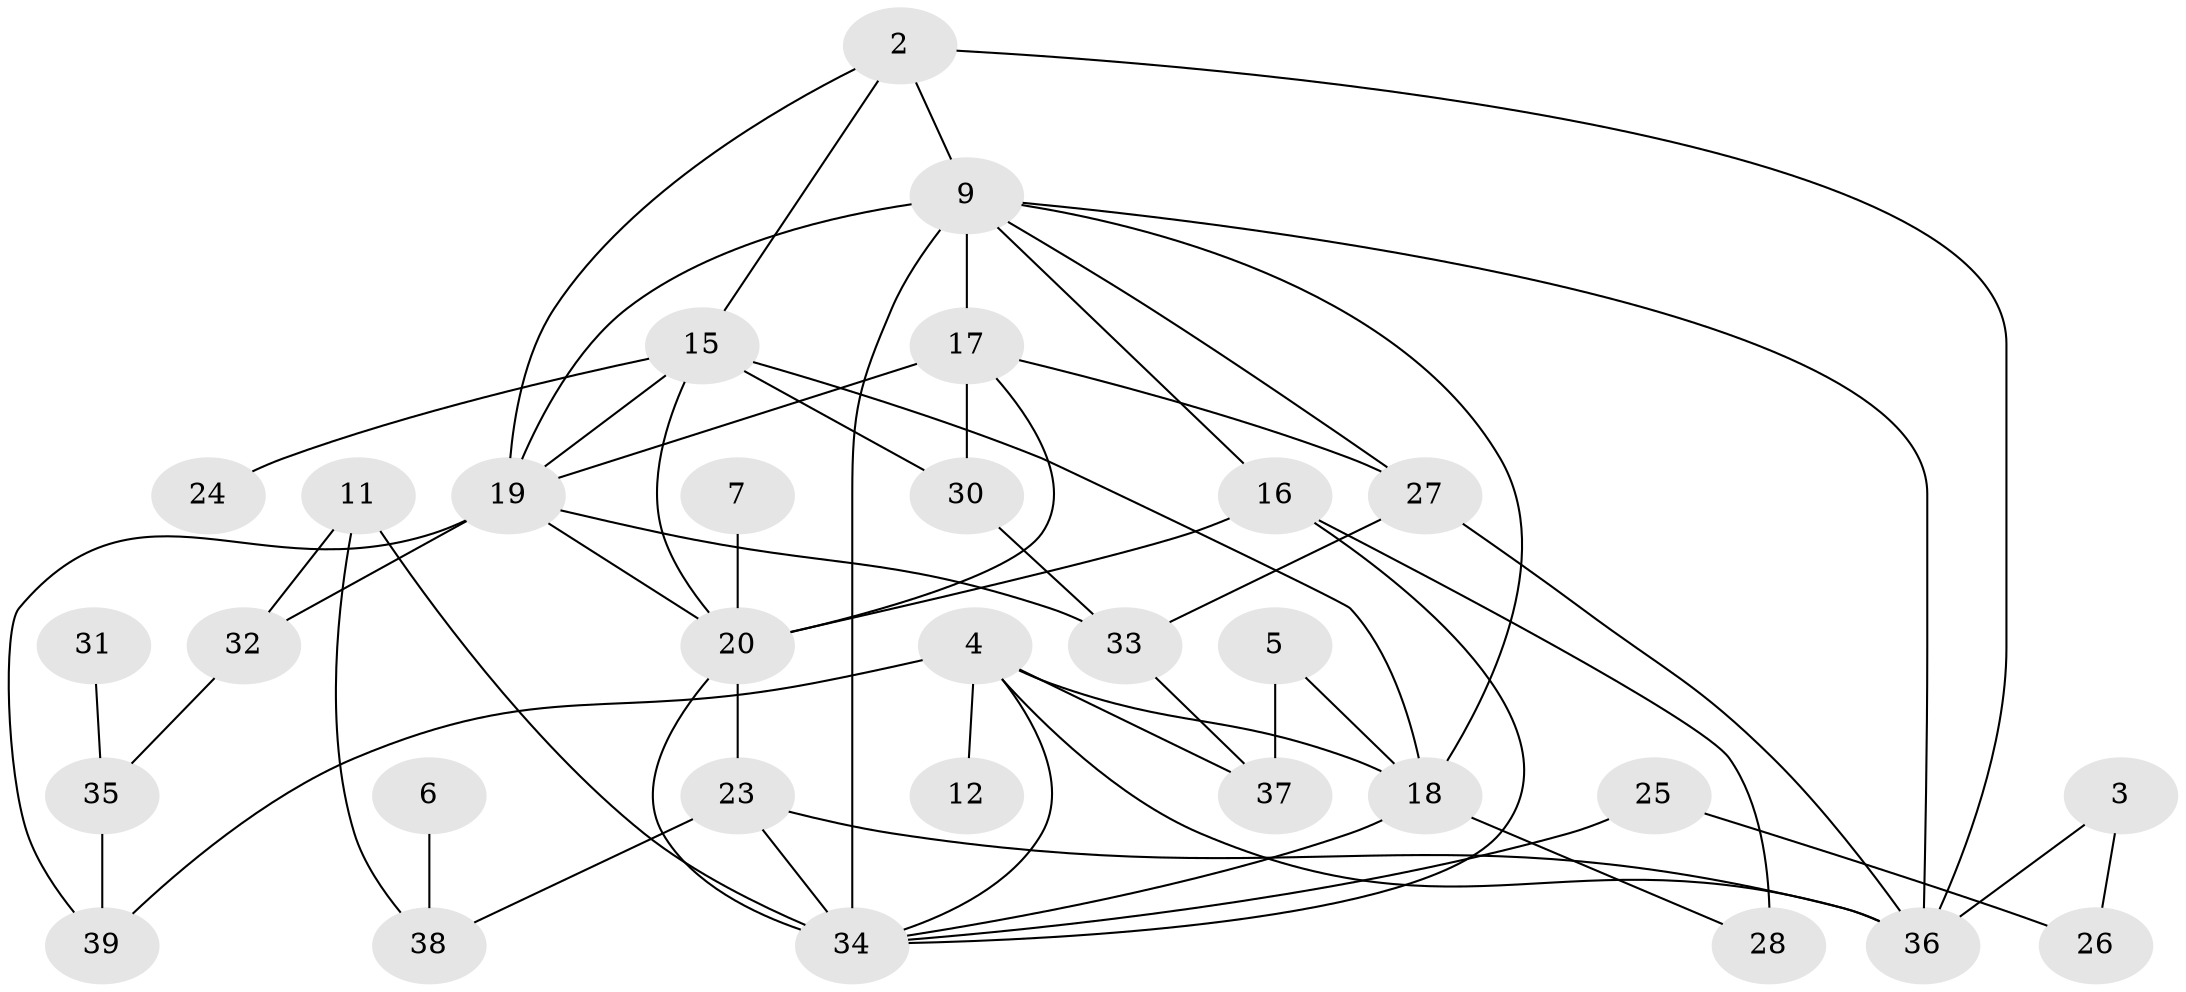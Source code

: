 // original degree distribution, {4: 0.14102564102564102, 0: 0.08974358974358974, 3: 0.2564102564102564, 2: 0.20512820512820512, 7: 0.01282051282051282, 1: 0.15384615384615385, 6: 0.0641025641025641, 5: 0.0641025641025641, 8: 0.01282051282051282}
// Generated by graph-tools (version 1.1) at 2025/00/03/09/25 03:00:46]
// undirected, 31 vertices, 58 edges
graph export_dot {
graph [start="1"]
  node [color=gray90,style=filled];
  2;
  3;
  4;
  5;
  6;
  7;
  9;
  11;
  12;
  15;
  16;
  17;
  18;
  19;
  20;
  23;
  24;
  25;
  26;
  27;
  28;
  30;
  31;
  32;
  33;
  34;
  35;
  36;
  37;
  38;
  39;
  2 -- 9 [weight=1.0];
  2 -- 15 [weight=1.0];
  2 -- 19 [weight=1.0];
  2 -- 36 [weight=1.0];
  3 -- 26 [weight=1.0];
  3 -- 36 [weight=1.0];
  4 -- 12 [weight=1.0];
  4 -- 18 [weight=1.0];
  4 -- 34 [weight=1.0];
  4 -- 36 [weight=1.0];
  4 -- 37 [weight=1.0];
  4 -- 39 [weight=1.0];
  5 -- 18 [weight=1.0];
  5 -- 37 [weight=1.0];
  6 -- 38 [weight=1.0];
  7 -- 20 [weight=1.0];
  9 -- 16 [weight=2.0];
  9 -- 17 [weight=2.0];
  9 -- 18 [weight=1.0];
  9 -- 19 [weight=1.0];
  9 -- 27 [weight=1.0];
  9 -- 34 [weight=4.0];
  9 -- 36 [weight=1.0];
  11 -- 32 [weight=1.0];
  11 -- 34 [weight=1.0];
  11 -- 38 [weight=1.0];
  15 -- 18 [weight=1.0];
  15 -- 19 [weight=2.0];
  15 -- 20 [weight=1.0];
  15 -- 24 [weight=1.0];
  15 -- 30 [weight=1.0];
  16 -- 20 [weight=2.0];
  16 -- 28 [weight=2.0];
  16 -- 34 [weight=1.0];
  17 -- 19 [weight=1.0];
  17 -- 20 [weight=1.0];
  17 -- 27 [weight=1.0];
  17 -- 30 [weight=2.0];
  18 -- 28 [weight=1.0];
  18 -- 34 [weight=1.0];
  19 -- 20 [weight=1.0];
  19 -- 32 [weight=1.0];
  19 -- 33 [weight=2.0];
  19 -- 39 [weight=1.0];
  20 -- 23 [weight=1.0];
  20 -- 34 [weight=1.0];
  23 -- 34 [weight=1.0];
  23 -- 36 [weight=1.0];
  23 -- 38 [weight=1.0];
  25 -- 26 [weight=1.0];
  25 -- 34 [weight=1.0];
  27 -- 33 [weight=1.0];
  27 -- 36 [weight=1.0];
  30 -- 33 [weight=1.0];
  31 -- 35 [weight=1.0];
  32 -- 35 [weight=1.0];
  33 -- 37 [weight=2.0];
  35 -- 39 [weight=1.0];
}
